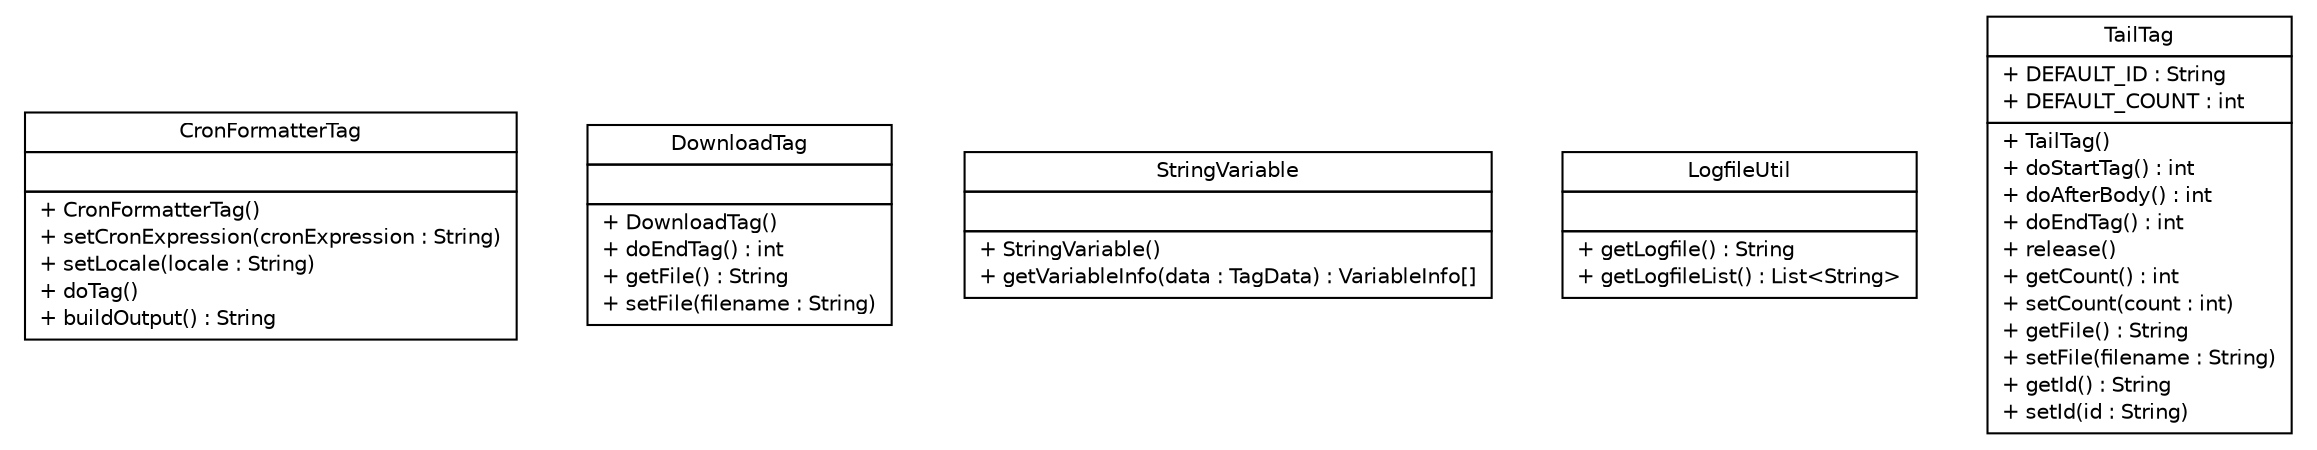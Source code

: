 #!/usr/local/bin/dot
#
# Class diagram 
# Generated by UMLGraph version R5_6-24-gf6e263 (http://www.umlgraph.org/)
#

digraph G {
	edge [fontname="Helvetica",fontsize=10,labelfontname="Helvetica",labelfontsize=10];
	node [fontname="Helvetica",fontsize=10,shape=plaintext];
	nodesep=0.25;
	ranksep=0.5;
	// nl.b3p.web.jsp.CronFormatterTag
	c0 [label=<<table title="nl.b3p.web.jsp.CronFormatterTag" border="0" cellborder="1" cellspacing="0" cellpadding="2" port="p" href="./CronFormatterTag.html">
		<tr><td><table border="0" cellspacing="0" cellpadding="1">
<tr><td align="center" balign="center"> CronFormatterTag </td></tr>
		</table></td></tr>
		<tr><td><table border="0" cellspacing="0" cellpadding="1">
<tr><td align="left" balign="left">  </td></tr>
		</table></td></tr>
		<tr><td><table border="0" cellspacing="0" cellpadding="1">
<tr><td align="left" balign="left"> + CronFormatterTag() </td></tr>
<tr><td align="left" balign="left"> + setCronExpression(cronExpression : String) </td></tr>
<tr><td align="left" balign="left"> + setLocale(locale : String) </td></tr>
<tr><td align="left" balign="left"> + doTag() </td></tr>
<tr><td align="left" balign="left"> + buildOutput() : String </td></tr>
		</table></td></tr>
		</table>>, URL="./CronFormatterTag.html", fontname="Helvetica", fontcolor="black", fontsize=10.0];
	// nl.b3p.web.jsp.DownloadTag
	c1 [label=<<table title="nl.b3p.web.jsp.DownloadTag" border="0" cellborder="1" cellspacing="0" cellpadding="2" port="p" href="./DownloadTag.html">
		<tr><td><table border="0" cellspacing="0" cellpadding="1">
<tr><td align="center" balign="center"> DownloadTag </td></tr>
		</table></td></tr>
		<tr><td><table border="0" cellspacing="0" cellpadding="1">
<tr><td align="left" balign="left">  </td></tr>
		</table></td></tr>
		<tr><td><table border="0" cellspacing="0" cellpadding="1">
<tr><td align="left" balign="left"> + DownloadTag() </td></tr>
<tr><td align="left" balign="left"> + doEndTag() : int </td></tr>
<tr><td align="left" balign="left"> + getFile() : String </td></tr>
<tr><td align="left" balign="left"> + setFile(filename : String) </td></tr>
		</table></td></tr>
		</table>>, URL="./DownloadTag.html", fontname="Helvetica", fontcolor="black", fontsize=10.0];
	// nl.b3p.web.jsp.StringVariable
	c2 [label=<<table title="nl.b3p.web.jsp.StringVariable" border="0" cellborder="1" cellspacing="0" cellpadding="2" port="p" href="./StringVariable.html">
		<tr><td><table border="0" cellspacing="0" cellpadding="1">
<tr><td align="center" balign="center"> StringVariable </td></tr>
		</table></td></tr>
		<tr><td><table border="0" cellspacing="0" cellpadding="1">
<tr><td align="left" balign="left">  </td></tr>
		</table></td></tr>
		<tr><td><table border="0" cellspacing="0" cellpadding="1">
<tr><td align="left" balign="left"> + StringVariable() </td></tr>
<tr><td align="left" balign="left"> + getVariableInfo(data : TagData) : VariableInfo[] </td></tr>
		</table></td></tr>
		</table>>, URL="./StringVariable.html", fontname="Helvetica", fontcolor="black", fontsize=10.0];
	// nl.b3p.web.jsp.LogfileUtil
	c3 [label=<<table title="nl.b3p.web.jsp.LogfileUtil" border="0" cellborder="1" cellspacing="0" cellpadding="2" port="p" href="./LogfileUtil.html">
		<tr><td><table border="0" cellspacing="0" cellpadding="1">
<tr><td align="center" balign="center"> LogfileUtil </td></tr>
		</table></td></tr>
		<tr><td><table border="0" cellspacing="0" cellpadding="1">
<tr><td align="left" balign="left">  </td></tr>
		</table></td></tr>
		<tr><td><table border="0" cellspacing="0" cellpadding="1">
<tr><td align="left" balign="left"> + getLogfile() : String </td></tr>
<tr><td align="left" balign="left"> + getLogfileList() : List&lt;String&gt; </td></tr>
		</table></td></tr>
		</table>>, URL="./LogfileUtil.html", fontname="Helvetica", fontcolor="black", fontsize=10.0];
	// nl.b3p.web.jsp.TailTag
	c4 [label=<<table title="nl.b3p.web.jsp.TailTag" border="0" cellborder="1" cellspacing="0" cellpadding="2" port="p" href="./TailTag.html">
		<tr><td><table border="0" cellspacing="0" cellpadding="1">
<tr><td align="center" balign="center"> TailTag </td></tr>
		</table></td></tr>
		<tr><td><table border="0" cellspacing="0" cellpadding="1">
<tr><td align="left" balign="left"> + DEFAULT_ID : String </td></tr>
<tr><td align="left" balign="left"> + DEFAULT_COUNT : int </td></tr>
		</table></td></tr>
		<tr><td><table border="0" cellspacing="0" cellpadding="1">
<tr><td align="left" balign="left"> + TailTag() </td></tr>
<tr><td align="left" balign="left"> + doStartTag() : int </td></tr>
<tr><td align="left" balign="left"> + doAfterBody() : int </td></tr>
<tr><td align="left" balign="left"> + doEndTag() : int </td></tr>
<tr><td align="left" balign="left"> + release() </td></tr>
<tr><td align="left" balign="left"> + getCount() : int </td></tr>
<tr><td align="left" balign="left"> + setCount(count : int) </td></tr>
<tr><td align="left" balign="left"> + getFile() : String </td></tr>
<tr><td align="left" balign="left"> + setFile(filename : String) </td></tr>
<tr><td align="left" balign="left"> + getId() : String </td></tr>
<tr><td align="left" balign="left"> + setId(id : String) </td></tr>
		</table></td></tr>
		</table>>, URL="./TailTag.html", fontname="Helvetica", fontcolor="black", fontsize=10.0];
}

